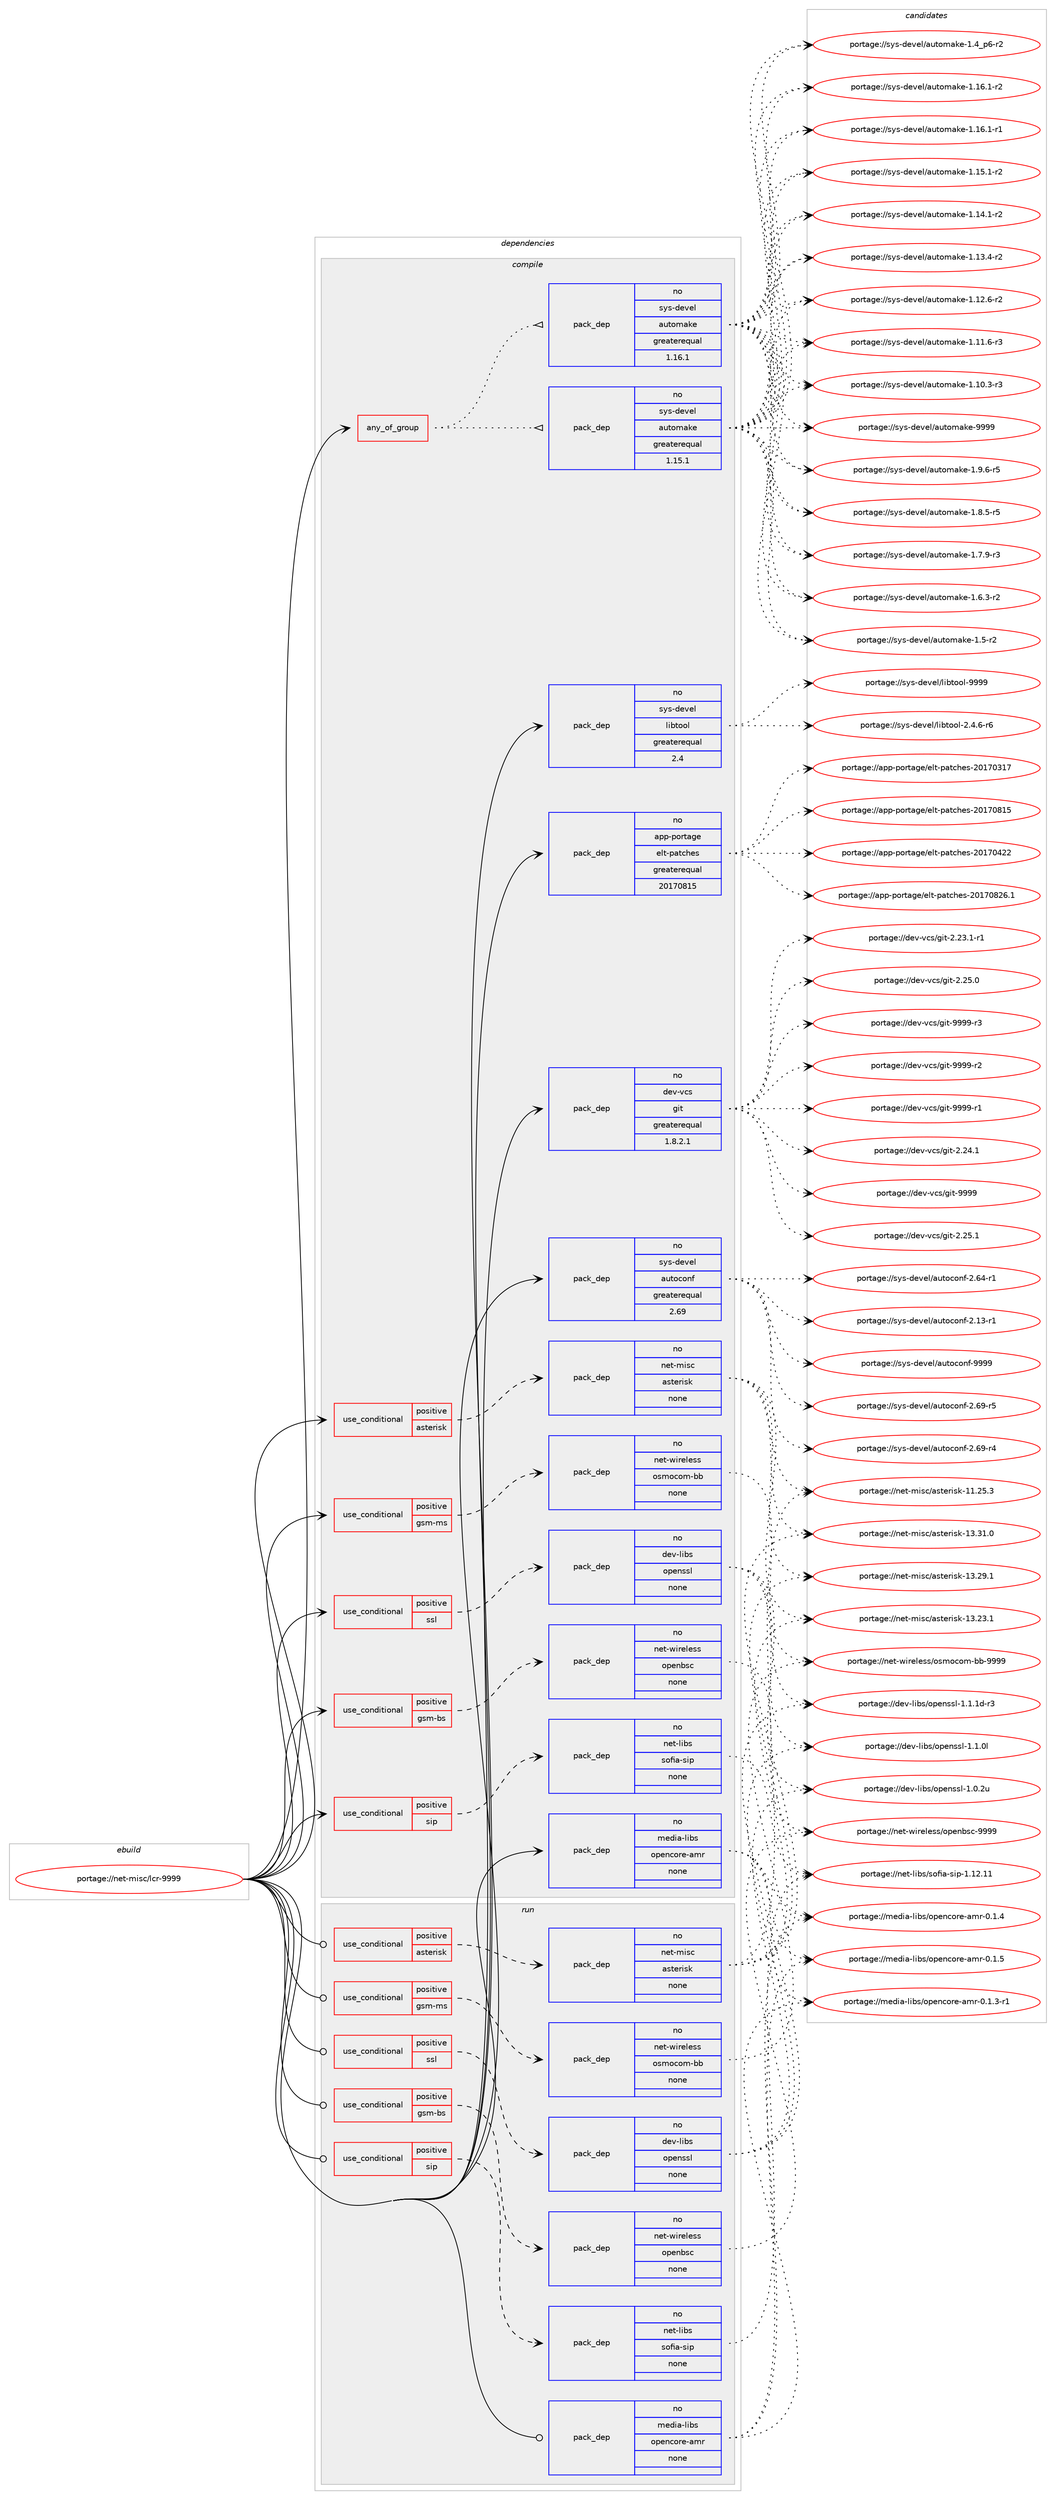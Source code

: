 digraph prolog {

# *************
# Graph options
# *************

newrank=true;
concentrate=true;
compound=true;
graph [rankdir=LR,fontname=Helvetica,fontsize=10,ranksep=1.5];#, ranksep=2.5, nodesep=0.2];
edge  [arrowhead=vee];
node  [fontname=Helvetica,fontsize=10];

# **********
# The ebuild
# **********

subgraph cluster_leftcol {
color=gray;
rank=same;
label=<<i>ebuild</i>>;
id [label="portage://net-misc/lcr-9999", color=red, width=4, href="../net-misc/lcr-9999.svg"];
}

# ****************
# The dependencies
# ****************

subgraph cluster_midcol {
color=gray;
label=<<i>dependencies</i>>;
subgraph cluster_compile {
fillcolor="#eeeeee";
style=filled;
label=<<i>compile</i>>;
subgraph any1487 {
dependency80556 [label=<<TABLE BORDER="0" CELLBORDER="1" CELLSPACING="0" CELLPADDING="4"><TR><TD CELLPADDING="10">any_of_group</TD></TR></TABLE>>, shape=none, color=red];subgraph pack62202 {
dependency80557 [label=<<TABLE BORDER="0" CELLBORDER="1" CELLSPACING="0" CELLPADDING="4" WIDTH="220"><TR><TD ROWSPAN="6" CELLPADDING="30">pack_dep</TD></TR><TR><TD WIDTH="110">no</TD></TR><TR><TD>sys-devel</TD></TR><TR><TD>automake</TD></TR><TR><TD>greaterequal</TD></TR><TR><TD>1.16.1</TD></TR></TABLE>>, shape=none, color=blue];
}
dependency80556:e -> dependency80557:w [weight=20,style="dotted",arrowhead="oinv"];
subgraph pack62203 {
dependency80558 [label=<<TABLE BORDER="0" CELLBORDER="1" CELLSPACING="0" CELLPADDING="4" WIDTH="220"><TR><TD ROWSPAN="6" CELLPADDING="30">pack_dep</TD></TR><TR><TD WIDTH="110">no</TD></TR><TR><TD>sys-devel</TD></TR><TR><TD>automake</TD></TR><TR><TD>greaterequal</TD></TR><TR><TD>1.15.1</TD></TR></TABLE>>, shape=none, color=blue];
}
dependency80556:e -> dependency80558:w [weight=20,style="dotted",arrowhead="oinv"];
}
id:e -> dependency80556:w [weight=20,style="solid",arrowhead="vee"];
subgraph cond16794 {
dependency80559 [label=<<TABLE BORDER="0" CELLBORDER="1" CELLSPACING="0" CELLPADDING="4"><TR><TD ROWSPAN="3" CELLPADDING="10">use_conditional</TD></TR><TR><TD>positive</TD></TR><TR><TD>asterisk</TD></TR></TABLE>>, shape=none, color=red];
subgraph pack62204 {
dependency80560 [label=<<TABLE BORDER="0" CELLBORDER="1" CELLSPACING="0" CELLPADDING="4" WIDTH="220"><TR><TD ROWSPAN="6" CELLPADDING="30">pack_dep</TD></TR><TR><TD WIDTH="110">no</TD></TR><TR><TD>net-misc</TD></TR><TR><TD>asterisk</TD></TR><TR><TD>none</TD></TR><TR><TD></TD></TR></TABLE>>, shape=none, color=blue];
}
dependency80559:e -> dependency80560:w [weight=20,style="dashed",arrowhead="vee"];
}
id:e -> dependency80559:w [weight=20,style="solid",arrowhead="vee"];
subgraph cond16795 {
dependency80561 [label=<<TABLE BORDER="0" CELLBORDER="1" CELLSPACING="0" CELLPADDING="4"><TR><TD ROWSPAN="3" CELLPADDING="10">use_conditional</TD></TR><TR><TD>positive</TD></TR><TR><TD>gsm-bs</TD></TR></TABLE>>, shape=none, color=red];
subgraph pack62205 {
dependency80562 [label=<<TABLE BORDER="0" CELLBORDER="1" CELLSPACING="0" CELLPADDING="4" WIDTH="220"><TR><TD ROWSPAN="6" CELLPADDING="30">pack_dep</TD></TR><TR><TD WIDTH="110">no</TD></TR><TR><TD>net-wireless</TD></TR><TR><TD>openbsc</TD></TR><TR><TD>none</TD></TR><TR><TD></TD></TR></TABLE>>, shape=none, color=blue];
}
dependency80561:e -> dependency80562:w [weight=20,style="dashed",arrowhead="vee"];
}
id:e -> dependency80561:w [weight=20,style="solid",arrowhead="vee"];
subgraph cond16796 {
dependency80563 [label=<<TABLE BORDER="0" CELLBORDER="1" CELLSPACING="0" CELLPADDING="4"><TR><TD ROWSPAN="3" CELLPADDING="10">use_conditional</TD></TR><TR><TD>positive</TD></TR><TR><TD>gsm-ms</TD></TR></TABLE>>, shape=none, color=red];
subgraph pack62206 {
dependency80564 [label=<<TABLE BORDER="0" CELLBORDER="1" CELLSPACING="0" CELLPADDING="4" WIDTH="220"><TR><TD ROWSPAN="6" CELLPADDING="30">pack_dep</TD></TR><TR><TD WIDTH="110">no</TD></TR><TR><TD>net-wireless</TD></TR><TR><TD>osmocom-bb</TD></TR><TR><TD>none</TD></TR><TR><TD></TD></TR></TABLE>>, shape=none, color=blue];
}
dependency80563:e -> dependency80564:w [weight=20,style="dashed",arrowhead="vee"];
}
id:e -> dependency80563:w [weight=20,style="solid",arrowhead="vee"];
subgraph cond16797 {
dependency80565 [label=<<TABLE BORDER="0" CELLBORDER="1" CELLSPACING="0" CELLPADDING="4"><TR><TD ROWSPAN="3" CELLPADDING="10">use_conditional</TD></TR><TR><TD>positive</TD></TR><TR><TD>sip</TD></TR></TABLE>>, shape=none, color=red];
subgraph pack62207 {
dependency80566 [label=<<TABLE BORDER="0" CELLBORDER="1" CELLSPACING="0" CELLPADDING="4" WIDTH="220"><TR><TD ROWSPAN="6" CELLPADDING="30">pack_dep</TD></TR><TR><TD WIDTH="110">no</TD></TR><TR><TD>net-libs</TD></TR><TR><TD>sofia-sip</TD></TR><TR><TD>none</TD></TR><TR><TD></TD></TR></TABLE>>, shape=none, color=blue];
}
dependency80565:e -> dependency80566:w [weight=20,style="dashed",arrowhead="vee"];
}
id:e -> dependency80565:w [weight=20,style="solid",arrowhead="vee"];
subgraph cond16798 {
dependency80567 [label=<<TABLE BORDER="0" CELLBORDER="1" CELLSPACING="0" CELLPADDING="4"><TR><TD ROWSPAN="3" CELLPADDING="10">use_conditional</TD></TR><TR><TD>positive</TD></TR><TR><TD>ssl</TD></TR></TABLE>>, shape=none, color=red];
subgraph pack62208 {
dependency80568 [label=<<TABLE BORDER="0" CELLBORDER="1" CELLSPACING="0" CELLPADDING="4" WIDTH="220"><TR><TD ROWSPAN="6" CELLPADDING="30">pack_dep</TD></TR><TR><TD WIDTH="110">no</TD></TR><TR><TD>dev-libs</TD></TR><TR><TD>openssl</TD></TR><TR><TD>none</TD></TR><TR><TD></TD></TR></TABLE>>, shape=none, color=blue];
}
dependency80567:e -> dependency80568:w [weight=20,style="dashed",arrowhead="vee"];
}
id:e -> dependency80567:w [weight=20,style="solid",arrowhead="vee"];
subgraph pack62209 {
dependency80569 [label=<<TABLE BORDER="0" CELLBORDER="1" CELLSPACING="0" CELLPADDING="4" WIDTH="220"><TR><TD ROWSPAN="6" CELLPADDING="30">pack_dep</TD></TR><TR><TD WIDTH="110">no</TD></TR><TR><TD>app-portage</TD></TR><TR><TD>elt-patches</TD></TR><TR><TD>greaterequal</TD></TR><TR><TD>20170815</TD></TR></TABLE>>, shape=none, color=blue];
}
id:e -> dependency80569:w [weight=20,style="solid",arrowhead="vee"];
subgraph pack62210 {
dependency80570 [label=<<TABLE BORDER="0" CELLBORDER="1" CELLSPACING="0" CELLPADDING="4" WIDTH="220"><TR><TD ROWSPAN="6" CELLPADDING="30">pack_dep</TD></TR><TR><TD WIDTH="110">no</TD></TR><TR><TD>dev-vcs</TD></TR><TR><TD>git</TD></TR><TR><TD>greaterequal</TD></TR><TR><TD>1.8.2.1</TD></TR></TABLE>>, shape=none, color=blue];
}
id:e -> dependency80570:w [weight=20,style="solid",arrowhead="vee"];
subgraph pack62211 {
dependency80571 [label=<<TABLE BORDER="0" CELLBORDER="1" CELLSPACING="0" CELLPADDING="4" WIDTH="220"><TR><TD ROWSPAN="6" CELLPADDING="30">pack_dep</TD></TR><TR><TD WIDTH="110">no</TD></TR><TR><TD>media-libs</TD></TR><TR><TD>opencore-amr</TD></TR><TR><TD>none</TD></TR><TR><TD></TD></TR></TABLE>>, shape=none, color=blue];
}
id:e -> dependency80571:w [weight=20,style="solid",arrowhead="vee"];
subgraph pack62212 {
dependency80572 [label=<<TABLE BORDER="0" CELLBORDER="1" CELLSPACING="0" CELLPADDING="4" WIDTH="220"><TR><TD ROWSPAN="6" CELLPADDING="30">pack_dep</TD></TR><TR><TD WIDTH="110">no</TD></TR><TR><TD>sys-devel</TD></TR><TR><TD>autoconf</TD></TR><TR><TD>greaterequal</TD></TR><TR><TD>2.69</TD></TR></TABLE>>, shape=none, color=blue];
}
id:e -> dependency80572:w [weight=20,style="solid",arrowhead="vee"];
subgraph pack62213 {
dependency80573 [label=<<TABLE BORDER="0" CELLBORDER="1" CELLSPACING="0" CELLPADDING="4" WIDTH="220"><TR><TD ROWSPAN="6" CELLPADDING="30">pack_dep</TD></TR><TR><TD WIDTH="110">no</TD></TR><TR><TD>sys-devel</TD></TR><TR><TD>libtool</TD></TR><TR><TD>greaterequal</TD></TR><TR><TD>2.4</TD></TR></TABLE>>, shape=none, color=blue];
}
id:e -> dependency80573:w [weight=20,style="solid",arrowhead="vee"];
}
subgraph cluster_compileandrun {
fillcolor="#eeeeee";
style=filled;
label=<<i>compile and run</i>>;
}
subgraph cluster_run {
fillcolor="#eeeeee";
style=filled;
label=<<i>run</i>>;
subgraph cond16799 {
dependency80574 [label=<<TABLE BORDER="0" CELLBORDER="1" CELLSPACING="0" CELLPADDING="4"><TR><TD ROWSPAN="3" CELLPADDING="10">use_conditional</TD></TR><TR><TD>positive</TD></TR><TR><TD>asterisk</TD></TR></TABLE>>, shape=none, color=red];
subgraph pack62214 {
dependency80575 [label=<<TABLE BORDER="0" CELLBORDER="1" CELLSPACING="0" CELLPADDING="4" WIDTH="220"><TR><TD ROWSPAN="6" CELLPADDING="30">pack_dep</TD></TR><TR><TD WIDTH="110">no</TD></TR><TR><TD>net-misc</TD></TR><TR><TD>asterisk</TD></TR><TR><TD>none</TD></TR><TR><TD></TD></TR></TABLE>>, shape=none, color=blue];
}
dependency80574:e -> dependency80575:w [weight=20,style="dashed",arrowhead="vee"];
}
id:e -> dependency80574:w [weight=20,style="solid",arrowhead="odot"];
subgraph cond16800 {
dependency80576 [label=<<TABLE BORDER="0" CELLBORDER="1" CELLSPACING="0" CELLPADDING="4"><TR><TD ROWSPAN="3" CELLPADDING="10">use_conditional</TD></TR><TR><TD>positive</TD></TR><TR><TD>gsm-bs</TD></TR></TABLE>>, shape=none, color=red];
subgraph pack62215 {
dependency80577 [label=<<TABLE BORDER="0" CELLBORDER="1" CELLSPACING="0" CELLPADDING="4" WIDTH="220"><TR><TD ROWSPAN="6" CELLPADDING="30">pack_dep</TD></TR><TR><TD WIDTH="110">no</TD></TR><TR><TD>net-wireless</TD></TR><TR><TD>openbsc</TD></TR><TR><TD>none</TD></TR><TR><TD></TD></TR></TABLE>>, shape=none, color=blue];
}
dependency80576:e -> dependency80577:w [weight=20,style="dashed",arrowhead="vee"];
}
id:e -> dependency80576:w [weight=20,style="solid",arrowhead="odot"];
subgraph cond16801 {
dependency80578 [label=<<TABLE BORDER="0" CELLBORDER="1" CELLSPACING="0" CELLPADDING="4"><TR><TD ROWSPAN="3" CELLPADDING="10">use_conditional</TD></TR><TR><TD>positive</TD></TR><TR><TD>gsm-ms</TD></TR></TABLE>>, shape=none, color=red];
subgraph pack62216 {
dependency80579 [label=<<TABLE BORDER="0" CELLBORDER="1" CELLSPACING="0" CELLPADDING="4" WIDTH="220"><TR><TD ROWSPAN="6" CELLPADDING="30">pack_dep</TD></TR><TR><TD WIDTH="110">no</TD></TR><TR><TD>net-wireless</TD></TR><TR><TD>osmocom-bb</TD></TR><TR><TD>none</TD></TR><TR><TD></TD></TR></TABLE>>, shape=none, color=blue];
}
dependency80578:e -> dependency80579:w [weight=20,style="dashed",arrowhead="vee"];
}
id:e -> dependency80578:w [weight=20,style="solid",arrowhead="odot"];
subgraph cond16802 {
dependency80580 [label=<<TABLE BORDER="0" CELLBORDER="1" CELLSPACING="0" CELLPADDING="4"><TR><TD ROWSPAN="3" CELLPADDING="10">use_conditional</TD></TR><TR><TD>positive</TD></TR><TR><TD>sip</TD></TR></TABLE>>, shape=none, color=red];
subgraph pack62217 {
dependency80581 [label=<<TABLE BORDER="0" CELLBORDER="1" CELLSPACING="0" CELLPADDING="4" WIDTH="220"><TR><TD ROWSPAN="6" CELLPADDING="30">pack_dep</TD></TR><TR><TD WIDTH="110">no</TD></TR><TR><TD>net-libs</TD></TR><TR><TD>sofia-sip</TD></TR><TR><TD>none</TD></TR><TR><TD></TD></TR></TABLE>>, shape=none, color=blue];
}
dependency80580:e -> dependency80581:w [weight=20,style="dashed",arrowhead="vee"];
}
id:e -> dependency80580:w [weight=20,style="solid",arrowhead="odot"];
subgraph cond16803 {
dependency80582 [label=<<TABLE BORDER="0" CELLBORDER="1" CELLSPACING="0" CELLPADDING="4"><TR><TD ROWSPAN="3" CELLPADDING="10">use_conditional</TD></TR><TR><TD>positive</TD></TR><TR><TD>ssl</TD></TR></TABLE>>, shape=none, color=red];
subgraph pack62218 {
dependency80583 [label=<<TABLE BORDER="0" CELLBORDER="1" CELLSPACING="0" CELLPADDING="4" WIDTH="220"><TR><TD ROWSPAN="6" CELLPADDING="30">pack_dep</TD></TR><TR><TD WIDTH="110">no</TD></TR><TR><TD>dev-libs</TD></TR><TR><TD>openssl</TD></TR><TR><TD>none</TD></TR><TR><TD></TD></TR></TABLE>>, shape=none, color=blue];
}
dependency80582:e -> dependency80583:w [weight=20,style="dashed",arrowhead="vee"];
}
id:e -> dependency80582:w [weight=20,style="solid",arrowhead="odot"];
subgraph pack62219 {
dependency80584 [label=<<TABLE BORDER="0" CELLBORDER="1" CELLSPACING="0" CELLPADDING="4" WIDTH="220"><TR><TD ROWSPAN="6" CELLPADDING="30">pack_dep</TD></TR><TR><TD WIDTH="110">no</TD></TR><TR><TD>media-libs</TD></TR><TR><TD>opencore-amr</TD></TR><TR><TD>none</TD></TR><TR><TD></TD></TR></TABLE>>, shape=none, color=blue];
}
id:e -> dependency80584:w [weight=20,style="solid",arrowhead="odot"];
}
}

# **************
# The candidates
# **************

subgraph cluster_choices {
rank=same;
color=gray;
label=<<i>candidates</i>>;

subgraph choice62202 {
color=black;
nodesep=1;
choice115121115451001011181011084797117116111109971071014557575757 [label="portage://sys-devel/automake-9999", color=red, width=4,href="../sys-devel/automake-9999.svg"];
choice115121115451001011181011084797117116111109971071014549465746544511453 [label="portage://sys-devel/automake-1.9.6-r5", color=red, width=4,href="../sys-devel/automake-1.9.6-r5.svg"];
choice115121115451001011181011084797117116111109971071014549465646534511453 [label="portage://sys-devel/automake-1.8.5-r5", color=red, width=4,href="../sys-devel/automake-1.8.5-r5.svg"];
choice115121115451001011181011084797117116111109971071014549465546574511451 [label="portage://sys-devel/automake-1.7.9-r3", color=red, width=4,href="../sys-devel/automake-1.7.9-r3.svg"];
choice115121115451001011181011084797117116111109971071014549465446514511450 [label="portage://sys-devel/automake-1.6.3-r2", color=red, width=4,href="../sys-devel/automake-1.6.3-r2.svg"];
choice11512111545100101118101108479711711611110997107101454946534511450 [label="portage://sys-devel/automake-1.5-r2", color=red, width=4,href="../sys-devel/automake-1.5-r2.svg"];
choice115121115451001011181011084797117116111109971071014549465295112544511450 [label="portage://sys-devel/automake-1.4_p6-r2", color=red, width=4,href="../sys-devel/automake-1.4_p6-r2.svg"];
choice11512111545100101118101108479711711611110997107101454946495446494511450 [label="portage://sys-devel/automake-1.16.1-r2", color=red, width=4,href="../sys-devel/automake-1.16.1-r2.svg"];
choice11512111545100101118101108479711711611110997107101454946495446494511449 [label="portage://sys-devel/automake-1.16.1-r1", color=red, width=4,href="../sys-devel/automake-1.16.1-r1.svg"];
choice11512111545100101118101108479711711611110997107101454946495346494511450 [label="portage://sys-devel/automake-1.15.1-r2", color=red, width=4,href="../sys-devel/automake-1.15.1-r2.svg"];
choice11512111545100101118101108479711711611110997107101454946495246494511450 [label="portage://sys-devel/automake-1.14.1-r2", color=red, width=4,href="../sys-devel/automake-1.14.1-r2.svg"];
choice11512111545100101118101108479711711611110997107101454946495146524511450 [label="portage://sys-devel/automake-1.13.4-r2", color=red, width=4,href="../sys-devel/automake-1.13.4-r2.svg"];
choice11512111545100101118101108479711711611110997107101454946495046544511450 [label="portage://sys-devel/automake-1.12.6-r2", color=red, width=4,href="../sys-devel/automake-1.12.6-r2.svg"];
choice11512111545100101118101108479711711611110997107101454946494946544511451 [label="portage://sys-devel/automake-1.11.6-r3", color=red, width=4,href="../sys-devel/automake-1.11.6-r3.svg"];
choice11512111545100101118101108479711711611110997107101454946494846514511451 [label="portage://sys-devel/automake-1.10.3-r3", color=red, width=4,href="../sys-devel/automake-1.10.3-r3.svg"];
dependency80557:e -> choice115121115451001011181011084797117116111109971071014557575757:w [style=dotted,weight="100"];
dependency80557:e -> choice115121115451001011181011084797117116111109971071014549465746544511453:w [style=dotted,weight="100"];
dependency80557:e -> choice115121115451001011181011084797117116111109971071014549465646534511453:w [style=dotted,weight="100"];
dependency80557:e -> choice115121115451001011181011084797117116111109971071014549465546574511451:w [style=dotted,weight="100"];
dependency80557:e -> choice115121115451001011181011084797117116111109971071014549465446514511450:w [style=dotted,weight="100"];
dependency80557:e -> choice11512111545100101118101108479711711611110997107101454946534511450:w [style=dotted,weight="100"];
dependency80557:e -> choice115121115451001011181011084797117116111109971071014549465295112544511450:w [style=dotted,weight="100"];
dependency80557:e -> choice11512111545100101118101108479711711611110997107101454946495446494511450:w [style=dotted,weight="100"];
dependency80557:e -> choice11512111545100101118101108479711711611110997107101454946495446494511449:w [style=dotted,weight="100"];
dependency80557:e -> choice11512111545100101118101108479711711611110997107101454946495346494511450:w [style=dotted,weight="100"];
dependency80557:e -> choice11512111545100101118101108479711711611110997107101454946495246494511450:w [style=dotted,weight="100"];
dependency80557:e -> choice11512111545100101118101108479711711611110997107101454946495146524511450:w [style=dotted,weight="100"];
dependency80557:e -> choice11512111545100101118101108479711711611110997107101454946495046544511450:w [style=dotted,weight="100"];
dependency80557:e -> choice11512111545100101118101108479711711611110997107101454946494946544511451:w [style=dotted,weight="100"];
dependency80557:e -> choice11512111545100101118101108479711711611110997107101454946494846514511451:w [style=dotted,weight="100"];
}
subgraph choice62203 {
color=black;
nodesep=1;
choice115121115451001011181011084797117116111109971071014557575757 [label="portage://sys-devel/automake-9999", color=red, width=4,href="../sys-devel/automake-9999.svg"];
choice115121115451001011181011084797117116111109971071014549465746544511453 [label="portage://sys-devel/automake-1.9.6-r5", color=red, width=4,href="../sys-devel/automake-1.9.6-r5.svg"];
choice115121115451001011181011084797117116111109971071014549465646534511453 [label="portage://sys-devel/automake-1.8.5-r5", color=red, width=4,href="../sys-devel/automake-1.8.5-r5.svg"];
choice115121115451001011181011084797117116111109971071014549465546574511451 [label="portage://sys-devel/automake-1.7.9-r3", color=red, width=4,href="../sys-devel/automake-1.7.9-r3.svg"];
choice115121115451001011181011084797117116111109971071014549465446514511450 [label="portage://sys-devel/automake-1.6.3-r2", color=red, width=4,href="../sys-devel/automake-1.6.3-r2.svg"];
choice11512111545100101118101108479711711611110997107101454946534511450 [label="portage://sys-devel/automake-1.5-r2", color=red, width=4,href="../sys-devel/automake-1.5-r2.svg"];
choice115121115451001011181011084797117116111109971071014549465295112544511450 [label="portage://sys-devel/automake-1.4_p6-r2", color=red, width=4,href="../sys-devel/automake-1.4_p6-r2.svg"];
choice11512111545100101118101108479711711611110997107101454946495446494511450 [label="portage://sys-devel/automake-1.16.1-r2", color=red, width=4,href="../sys-devel/automake-1.16.1-r2.svg"];
choice11512111545100101118101108479711711611110997107101454946495446494511449 [label="portage://sys-devel/automake-1.16.1-r1", color=red, width=4,href="../sys-devel/automake-1.16.1-r1.svg"];
choice11512111545100101118101108479711711611110997107101454946495346494511450 [label="portage://sys-devel/automake-1.15.1-r2", color=red, width=4,href="../sys-devel/automake-1.15.1-r2.svg"];
choice11512111545100101118101108479711711611110997107101454946495246494511450 [label="portage://sys-devel/automake-1.14.1-r2", color=red, width=4,href="../sys-devel/automake-1.14.1-r2.svg"];
choice11512111545100101118101108479711711611110997107101454946495146524511450 [label="portage://sys-devel/automake-1.13.4-r2", color=red, width=4,href="../sys-devel/automake-1.13.4-r2.svg"];
choice11512111545100101118101108479711711611110997107101454946495046544511450 [label="portage://sys-devel/automake-1.12.6-r2", color=red, width=4,href="../sys-devel/automake-1.12.6-r2.svg"];
choice11512111545100101118101108479711711611110997107101454946494946544511451 [label="portage://sys-devel/automake-1.11.6-r3", color=red, width=4,href="../sys-devel/automake-1.11.6-r3.svg"];
choice11512111545100101118101108479711711611110997107101454946494846514511451 [label="portage://sys-devel/automake-1.10.3-r3", color=red, width=4,href="../sys-devel/automake-1.10.3-r3.svg"];
dependency80558:e -> choice115121115451001011181011084797117116111109971071014557575757:w [style=dotted,weight="100"];
dependency80558:e -> choice115121115451001011181011084797117116111109971071014549465746544511453:w [style=dotted,weight="100"];
dependency80558:e -> choice115121115451001011181011084797117116111109971071014549465646534511453:w [style=dotted,weight="100"];
dependency80558:e -> choice115121115451001011181011084797117116111109971071014549465546574511451:w [style=dotted,weight="100"];
dependency80558:e -> choice115121115451001011181011084797117116111109971071014549465446514511450:w [style=dotted,weight="100"];
dependency80558:e -> choice11512111545100101118101108479711711611110997107101454946534511450:w [style=dotted,weight="100"];
dependency80558:e -> choice115121115451001011181011084797117116111109971071014549465295112544511450:w [style=dotted,weight="100"];
dependency80558:e -> choice11512111545100101118101108479711711611110997107101454946495446494511450:w [style=dotted,weight="100"];
dependency80558:e -> choice11512111545100101118101108479711711611110997107101454946495446494511449:w [style=dotted,weight="100"];
dependency80558:e -> choice11512111545100101118101108479711711611110997107101454946495346494511450:w [style=dotted,weight="100"];
dependency80558:e -> choice11512111545100101118101108479711711611110997107101454946495246494511450:w [style=dotted,weight="100"];
dependency80558:e -> choice11512111545100101118101108479711711611110997107101454946495146524511450:w [style=dotted,weight="100"];
dependency80558:e -> choice11512111545100101118101108479711711611110997107101454946495046544511450:w [style=dotted,weight="100"];
dependency80558:e -> choice11512111545100101118101108479711711611110997107101454946494946544511451:w [style=dotted,weight="100"];
dependency80558:e -> choice11512111545100101118101108479711711611110997107101454946494846514511451:w [style=dotted,weight="100"];
}
subgraph choice62204 {
color=black;
nodesep=1;
choice110101116451091051159947971151161011141051151074549514651494648 [label="portage://net-misc/asterisk-13.31.0", color=red, width=4,href="../net-misc/asterisk-13.31.0.svg"];
choice110101116451091051159947971151161011141051151074549514650574649 [label="portage://net-misc/asterisk-13.29.1", color=red, width=4,href="../net-misc/asterisk-13.29.1.svg"];
choice110101116451091051159947971151161011141051151074549514650514649 [label="portage://net-misc/asterisk-13.23.1", color=red, width=4,href="../net-misc/asterisk-13.23.1.svg"];
choice110101116451091051159947971151161011141051151074549494650534651 [label="portage://net-misc/asterisk-11.25.3", color=red, width=4,href="../net-misc/asterisk-11.25.3.svg"];
dependency80560:e -> choice110101116451091051159947971151161011141051151074549514651494648:w [style=dotted,weight="100"];
dependency80560:e -> choice110101116451091051159947971151161011141051151074549514650574649:w [style=dotted,weight="100"];
dependency80560:e -> choice110101116451091051159947971151161011141051151074549514650514649:w [style=dotted,weight="100"];
dependency80560:e -> choice110101116451091051159947971151161011141051151074549494650534651:w [style=dotted,weight="100"];
}
subgraph choice62205 {
color=black;
nodesep=1;
choice110101116451191051141011081011151154711111210111098115994557575757 [label="portage://net-wireless/openbsc-9999", color=red, width=4,href="../net-wireless/openbsc-9999.svg"];
dependency80562:e -> choice110101116451191051141011081011151154711111210111098115994557575757:w [style=dotted,weight="100"];
}
subgraph choice62206 {
color=black;
nodesep=1;
choice1101011164511910511410110810111511547111115109111991111094598984557575757 [label="portage://net-wireless/osmocom-bb-9999", color=red, width=4,href="../net-wireless/osmocom-bb-9999.svg"];
dependency80564:e -> choice1101011164511910511410110810111511547111115109111991111094598984557575757:w [style=dotted,weight="100"];
}
subgraph choice62207 {
color=black;
nodesep=1;
choice11010111645108105981154711511110210597451151051124549464950464949 [label="portage://net-libs/sofia-sip-1.12.11", color=red, width=4,href="../net-libs/sofia-sip-1.12.11.svg"];
dependency80566:e -> choice11010111645108105981154711511110210597451151051124549464950464949:w [style=dotted,weight="100"];
}
subgraph choice62208 {
color=black;
nodesep=1;
choice1001011184510810598115471111121011101151151084549464946491004511451 [label="portage://dev-libs/openssl-1.1.1d-r3", color=red, width=4,href="../dev-libs/openssl-1.1.1d-r3.svg"];
choice100101118451081059811547111112101110115115108454946494648108 [label="portage://dev-libs/openssl-1.1.0l", color=red, width=4,href="../dev-libs/openssl-1.1.0l.svg"];
choice100101118451081059811547111112101110115115108454946484650117 [label="portage://dev-libs/openssl-1.0.2u", color=red, width=4,href="../dev-libs/openssl-1.0.2u.svg"];
dependency80568:e -> choice1001011184510810598115471111121011101151151084549464946491004511451:w [style=dotted,weight="100"];
dependency80568:e -> choice100101118451081059811547111112101110115115108454946494648108:w [style=dotted,weight="100"];
dependency80568:e -> choice100101118451081059811547111112101110115115108454946484650117:w [style=dotted,weight="100"];
}
subgraph choice62209 {
color=black;
nodesep=1;
choice971121124511211111411697103101471011081164511297116991041011154550484955485650544649 [label="portage://app-portage/elt-patches-20170826.1", color=red, width=4,href="../app-portage/elt-patches-20170826.1.svg"];
choice97112112451121111141169710310147101108116451129711699104101115455048495548564953 [label="portage://app-portage/elt-patches-20170815", color=red, width=4,href="../app-portage/elt-patches-20170815.svg"];
choice97112112451121111141169710310147101108116451129711699104101115455048495548525050 [label="portage://app-portage/elt-patches-20170422", color=red, width=4,href="../app-portage/elt-patches-20170422.svg"];
choice97112112451121111141169710310147101108116451129711699104101115455048495548514955 [label="portage://app-portage/elt-patches-20170317", color=red, width=4,href="../app-portage/elt-patches-20170317.svg"];
dependency80569:e -> choice971121124511211111411697103101471011081164511297116991041011154550484955485650544649:w [style=dotted,weight="100"];
dependency80569:e -> choice97112112451121111141169710310147101108116451129711699104101115455048495548564953:w [style=dotted,weight="100"];
dependency80569:e -> choice97112112451121111141169710310147101108116451129711699104101115455048495548525050:w [style=dotted,weight="100"];
dependency80569:e -> choice97112112451121111141169710310147101108116451129711699104101115455048495548514955:w [style=dotted,weight="100"];
}
subgraph choice62210 {
color=black;
nodesep=1;
choice10010111845118991154710310511645575757574511451 [label="portage://dev-vcs/git-9999-r3", color=red, width=4,href="../dev-vcs/git-9999-r3.svg"];
choice10010111845118991154710310511645575757574511450 [label="portage://dev-vcs/git-9999-r2", color=red, width=4,href="../dev-vcs/git-9999-r2.svg"];
choice10010111845118991154710310511645575757574511449 [label="portage://dev-vcs/git-9999-r1", color=red, width=4,href="../dev-vcs/git-9999-r1.svg"];
choice1001011184511899115471031051164557575757 [label="portage://dev-vcs/git-9999", color=red, width=4,href="../dev-vcs/git-9999.svg"];
choice10010111845118991154710310511645504650534649 [label="portage://dev-vcs/git-2.25.1", color=red, width=4,href="../dev-vcs/git-2.25.1.svg"];
choice10010111845118991154710310511645504650534648 [label="portage://dev-vcs/git-2.25.0", color=red, width=4,href="../dev-vcs/git-2.25.0.svg"];
choice10010111845118991154710310511645504650524649 [label="portage://dev-vcs/git-2.24.1", color=red, width=4,href="../dev-vcs/git-2.24.1.svg"];
choice100101118451189911547103105116455046505146494511449 [label="portage://dev-vcs/git-2.23.1-r1", color=red, width=4,href="../dev-vcs/git-2.23.1-r1.svg"];
dependency80570:e -> choice10010111845118991154710310511645575757574511451:w [style=dotted,weight="100"];
dependency80570:e -> choice10010111845118991154710310511645575757574511450:w [style=dotted,weight="100"];
dependency80570:e -> choice10010111845118991154710310511645575757574511449:w [style=dotted,weight="100"];
dependency80570:e -> choice1001011184511899115471031051164557575757:w [style=dotted,weight="100"];
dependency80570:e -> choice10010111845118991154710310511645504650534649:w [style=dotted,weight="100"];
dependency80570:e -> choice10010111845118991154710310511645504650534648:w [style=dotted,weight="100"];
dependency80570:e -> choice10010111845118991154710310511645504650524649:w [style=dotted,weight="100"];
dependency80570:e -> choice100101118451189911547103105116455046505146494511449:w [style=dotted,weight="100"];
}
subgraph choice62211 {
color=black;
nodesep=1;
choice10910110010597451081059811547111112101110991111141014597109114454846494653 [label="portage://media-libs/opencore-amr-0.1.5", color=red, width=4,href="../media-libs/opencore-amr-0.1.5.svg"];
choice10910110010597451081059811547111112101110991111141014597109114454846494652 [label="portage://media-libs/opencore-amr-0.1.4", color=red, width=4,href="../media-libs/opencore-amr-0.1.4.svg"];
choice109101100105974510810598115471111121011109911111410145971091144548464946514511449 [label="portage://media-libs/opencore-amr-0.1.3-r1", color=red, width=4,href="../media-libs/opencore-amr-0.1.3-r1.svg"];
dependency80571:e -> choice10910110010597451081059811547111112101110991111141014597109114454846494653:w [style=dotted,weight="100"];
dependency80571:e -> choice10910110010597451081059811547111112101110991111141014597109114454846494652:w [style=dotted,weight="100"];
dependency80571:e -> choice109101100105974510810598115471111121011109911111410145971091144548464946514511449:w [style=dotted,weight="100"];
}
subgraph choice62212 {
color=black;
nodesep=1;
choice115121115451001011181011084797117116111991111101024557575757 [label="portage://sys-devel/autoconf-9999", color=red, width=4,href="../sys-devel/autoconf-9999.svg"];
choice1151211154510010111810110847971171161119911111010245504654574511453 [label="portage://sys-devel/autoconf-2.69-r5", color=red, width=4,href="../sys-devel/autoconf-2.69-r5.svg"];
choice1151211154510010111810110847971171161119911111010245504654574511452 [label="portage://sys-devel/autoconf-2.69-r4", color=red, width=4,href="../sys-devel/autoconf-2.69-r4.svg"];
choice1151211154510010111810110847971171161119911111010245504654524511449 [label="portage://sys-devel/autoconf-2.64-r1", color=red, width=4,href="../sys-devel/autoconf-2.64-r1.svg"];
choice1151211154510010111810110847971171161119911111010245504649514511449 [label="portage://sys-devel/autoconf-2.13-r1", color=red, width=4,href="../sys-devel/autoconf-2.13-r1.svg"];
dependency80572:e -> choice115121115451001011181011084797117116111991111101024557575757:w [style=dotted,weight="100"];
dependency80572:e -> choice1151211154510010111810110847971171161119911111010245504654574511453:w [style=dotted,weight="100"];
dependency80572:e -> choice1151211154510010111810110847971171161119911111010245504654574511452:w [style=dotted,weight="100"];
dependency80572:e -> choice1151211154510010111810110847971171161119911111010245504654524511449:w [style=dotted,weight="100"];
dependency80572:e -> choice1151211154510010111810110847971171161119911111010245504649514511449:w [style=dotted,weight="100"];
}
subgraph choice62213 {
color=black;
nodesep=1;
choice1151211154510010111810110847108105981161111111084557575757 [label="portage://sys-devel/libtool-9999", color=red, width=4,href="../sys-devel/libtool-9999.svg"];
choice1151211154510010111810110847108105981161111111084550465246544511454 [label="portage://sys-devel/libtool-2.4.6-r6", color=red, width=4,href="../sys-devel/libtool-2.4.6-r6.svg"];
dependency80573:e -> choice1151211154510010111810110847108105981161111111084557575757:w [style=dotted,weight="100"];
dependency80573:e -> choice1151211154510010111810110847108105981161111111084550465246544511454:w [style=dotted,weight="100"];
}
subgraph choice62214 {
color=black;
nodesep=1;
choice110101116451091051159947971151161011141051151074549514651494648 [label="portage://net-misc/asterisk-13.31.0", color=red, width=4,href="../net-misc/asterisk-13.31.0.svg"];
choice110101116451091051159947971151161011141051151074549514650574649 [label="portage://net-misc/asterisk-13.29.1", color=red, width=4,href="../net-misc/asterisk-13.29.1.svg"];
choice110101116451091051159947971151161011141051151074549514650514649 [label="portage://net-misc/asterisk-13.23.1", color=red, width=4,href="../net-misc/asterisk-13.23.1.svg"];
choice110101116451091051159947971151161011141051151074549494650534651 [label="portage://net-misc/asterisk-11.25.3", color=red, width=4,href="../net-misc/asterisk-11.25.3.svg"];
dependency80575:e -> choice110101116451091051159947971151161011141051151074549514651494648:w [style=dotted,weight="100"];
dependency80575:e -> choice110101116451091051159947971151161011141051151074549514650574649:w [style=dotted,weight="100"];
dependency80575:e -> choice110101116451091051159947971151161011141051151074549514650514649:w [style=dotted,weight="100"];
dependency80575:e -> choice110101116451091051159947971151161011141051151074549494650534651:w [style=dotted,weight="100"];
}
subgraph choice62215 {
color=black;
nodesep=1;
choice110101116451191051141011081011151154711111210111098115994557575757 [label="portage://net-wireless/openbsc-9999", color=red, width=4,href="../net-wireless/openbsc-9999.svg"];
dependency80577:e -> choice110101116451191051141011081011151154711111210111098115994557575757:w [style=dotted,weight="100"];
}
subgraph choice62216 {
color=black;
nodesep=1;
choice1101011164511910511410110810111511547111115109111991111094598984557575757 [label="portage://net-wireless/osmocom-bb-9999", color=red, width=4,href="../net-wireless/osmocom-bb-9999.svg"];
dependency80579:e -> choice1101011164511910511410110810111511547111115109111991111094598984557575757:w [style=dotted,weight="100"];
}
subgraph choice62217 {
color=black;
nodesep=1;
choice11010111645108105981154711511110210597451151051124549464950464949 [label="portage://net-libs/sofia-sip-1.12.11", color=red, width=4,href="../net-libs/sofia-sip-1.12.11.svg"];
dependency80581:e -> choice11010111645108105981154711511110210597451151051124549464950464949:w [style=dotted,weight="100"];
}
subgraph choice62218 {
color=black;
nodesep=1;
choice1001011184510810598115471111121011101151151084549464946491004511451 [label="portage://dev-libs/openssl-1.1.1d-r3", color=red, width=4,href="../dev-libs/openssl-1.1.1d-r3.svg"];
choice100101118451081059811547111112101110115115108454946494648108 [label="portage://dev-libs/openssl-1.1.0l", color=red, width=4,href="../dev-libs/openssl-1.1.0l.svg"];
choice100101118451081059811547111112101110115115108454946484650117 [label="portage://dev-libs/openssl-1.0.2u", color=red, width=4,href="../dev-libs/openssl-1.0.2u.svg"];
dependency80583:e -> choice1001011184510810598115471111121011101151151084549464946491004511451:w [style=dotted,weight="100"];
dependency80583:e -> choice100101118451081059811547111112101110115115108454946494648108:w [style=dotted,weight="100"];
dependency80583:e -> choice100101118451081059811547111112101110115115108454946484650117:w [style=dotted,weight="100"];
}
subgraph choice62219 {
color=black;
nodesep=1;
choice10910110010597451081059811547111112101110991111141014597109114454846494653 [label="portage://media-libs/opencore-amr-0.1.5", color=red, width=4,href="../media-libs/opencore-amr-0.1.5.svg"];
choice10910110010597451081059811547111112101110991111141014597109114454846494652 [label="portage://media-libs/opencore-amr-0.1.4", color=red, width=4,href="../media-libs/opencore-amr-0.1.4.svg"];
choice109101100105974510810598115471111121011109911111410145971091144548464946514511449 [label="portage://media-libs/opencore-amr-0.1.3-r1", color=red, width=4,href="../media-libs/opencore-amr-0.1.3-r1.svg"];
dependency80584:e -> choice10910110010597451081059811547111112101110991111141014597109114454846494653:w [style=dotted,weight="100"];
dependency80584:e -> choice10910110010597451081059811547111112101110991111141014597109114454846494652:w [style=dotted,weight="100"];
dependency80584:e -> choice109101100105974510810598115471111121011109911111410145971091144548464946514511449:w [style=dotted,weight="100"];
}
}

}
